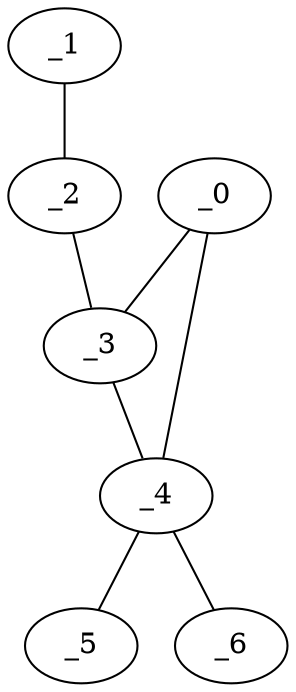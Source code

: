 graph EP1_0027 {
	_0	 [x="2.10784",
		y="2.28421"];
	_3	 [x="0.793112",
		y="3.01235"];
	_0 -- _3;
	_4	 [x="0.6",
		y="1.74"];
	_0 -- _4;
	_1	 [x="2.94095",
		y="0.560107"];
	_2	 [x="1.27931",
		y="1.17665"];
	_1 -- _2;
	_2 -- _3;
	_3 -- _4;
	_5	 [x="1.84507",
		y="1.89754"];
	_4 -- _5;
	_6	 [x="1.02727",
		y="0.52505"];
	_4 -- _6;
}
